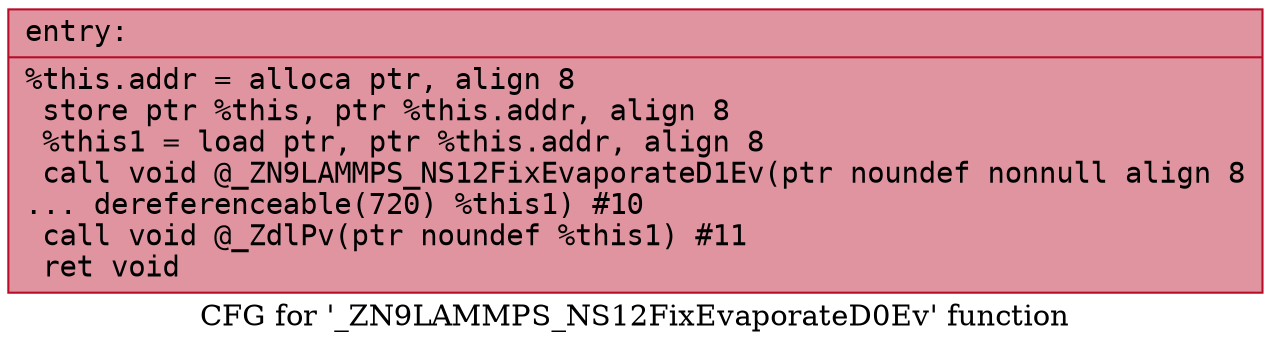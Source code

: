 digraph "CFG for '_ZN9LAMMPS_NS12FixEvaporateD0Ev' function" {
	label="CFG for '_ZN9LAMMPS_NS12FixEvaporateD0Ev' function";

	Node0x55d5ebd93530 [shape=record,color="#b70d28ff", style=filled, fillcolor="#b70d2870" fontname="Courier",label="{entry:\l|  %this.addr = alloca ptr, align 8\l  store ptr %this, ptr %this.addr, align 8\l  %this1 = load ptr, ptr %this.addr, align 8\l  call void @_ZN9LAMMPS_NS12FixEvaporateD1Ev(ptr noundef nonnull align 8\l... dereferenceable(720) %this1) #10\l  call void @_ZdlPv(ptr noundef %this1) #11\l  ret void\l}"];
}
